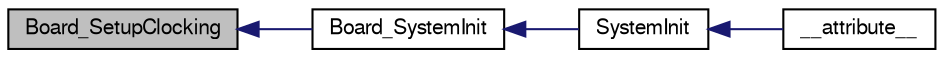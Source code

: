 digraph "Board_SetupClocking"
{
  edge [fontname="FreeSans",fontsize="10",labelfontname="FreeSans",labelfontsize="10"];
  node [fontname="FreeSans",fontsize="10",shape=record];
  rankdir="LR";
  Node1 [label="Board_SetupClocking",height=0.2,width=0.4,color="black", fillcolor="grey75", style="filled", fontcolor="black"];
  Node1 -> Node2 [dir="back",color="midnightblue",fontsize="10",style="solid",fontname="FreeSans"];
  Node2 [label="Board_SystemInit",height=0.2,width=0.4,color="black", fillcolor="white", style="filled",URL="$group__BOARD__COMMON__API.html#gaeb60ea85499a4208167ae2540086516a",tooltip="Setup and initialize hardware prior to call to main() "];
  Node2 -> Node3 [dir="back",color="midnightblue",fontsize="10",style="solid",fontname="FreeSans"];
  Node3 [label="SystemInit",height=0.2,width=0.4,color="black", fillcolor="white", style="filled",URL="$sysinit_8c.html#a93f514700ccf00d08dbdcff7f1224eb2"];
  Node3 -> Node4 [dir="back",color="midnightblue",fontsize="10",style="solid",fontname="FreeSans"];
  Node4 [label="__attribute__",height=0.2,width=0.4,color="black", fillcolor="white", style="filled",URL="$cr__startup__lpc175x__6x_8c.html#adce420b900676fa0caed5a713cac82fb"];
}

